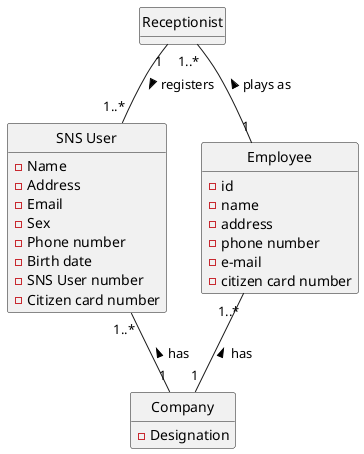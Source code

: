 @startuml
hide methods
hide circle

class Company{
- Designation
}
class Receptionist{
}

class "SNS User"{
- Name
- Address
- Email
- Sex
- Phone number
- Birth date
- SNS User number
- Citizen card number

}

class Employee{
-id
-name
-address
-phone number
-e-mail
-citizen card number
}

Receptionist"1..*" -- "1"Employee : < plays as
Company"1" -up- "1..*"Employee : > has
Receptionist"1" -- "1..*" "SNS User" : > registers
Company"1" -up- "1..*""SNS User" : > has
@enduml